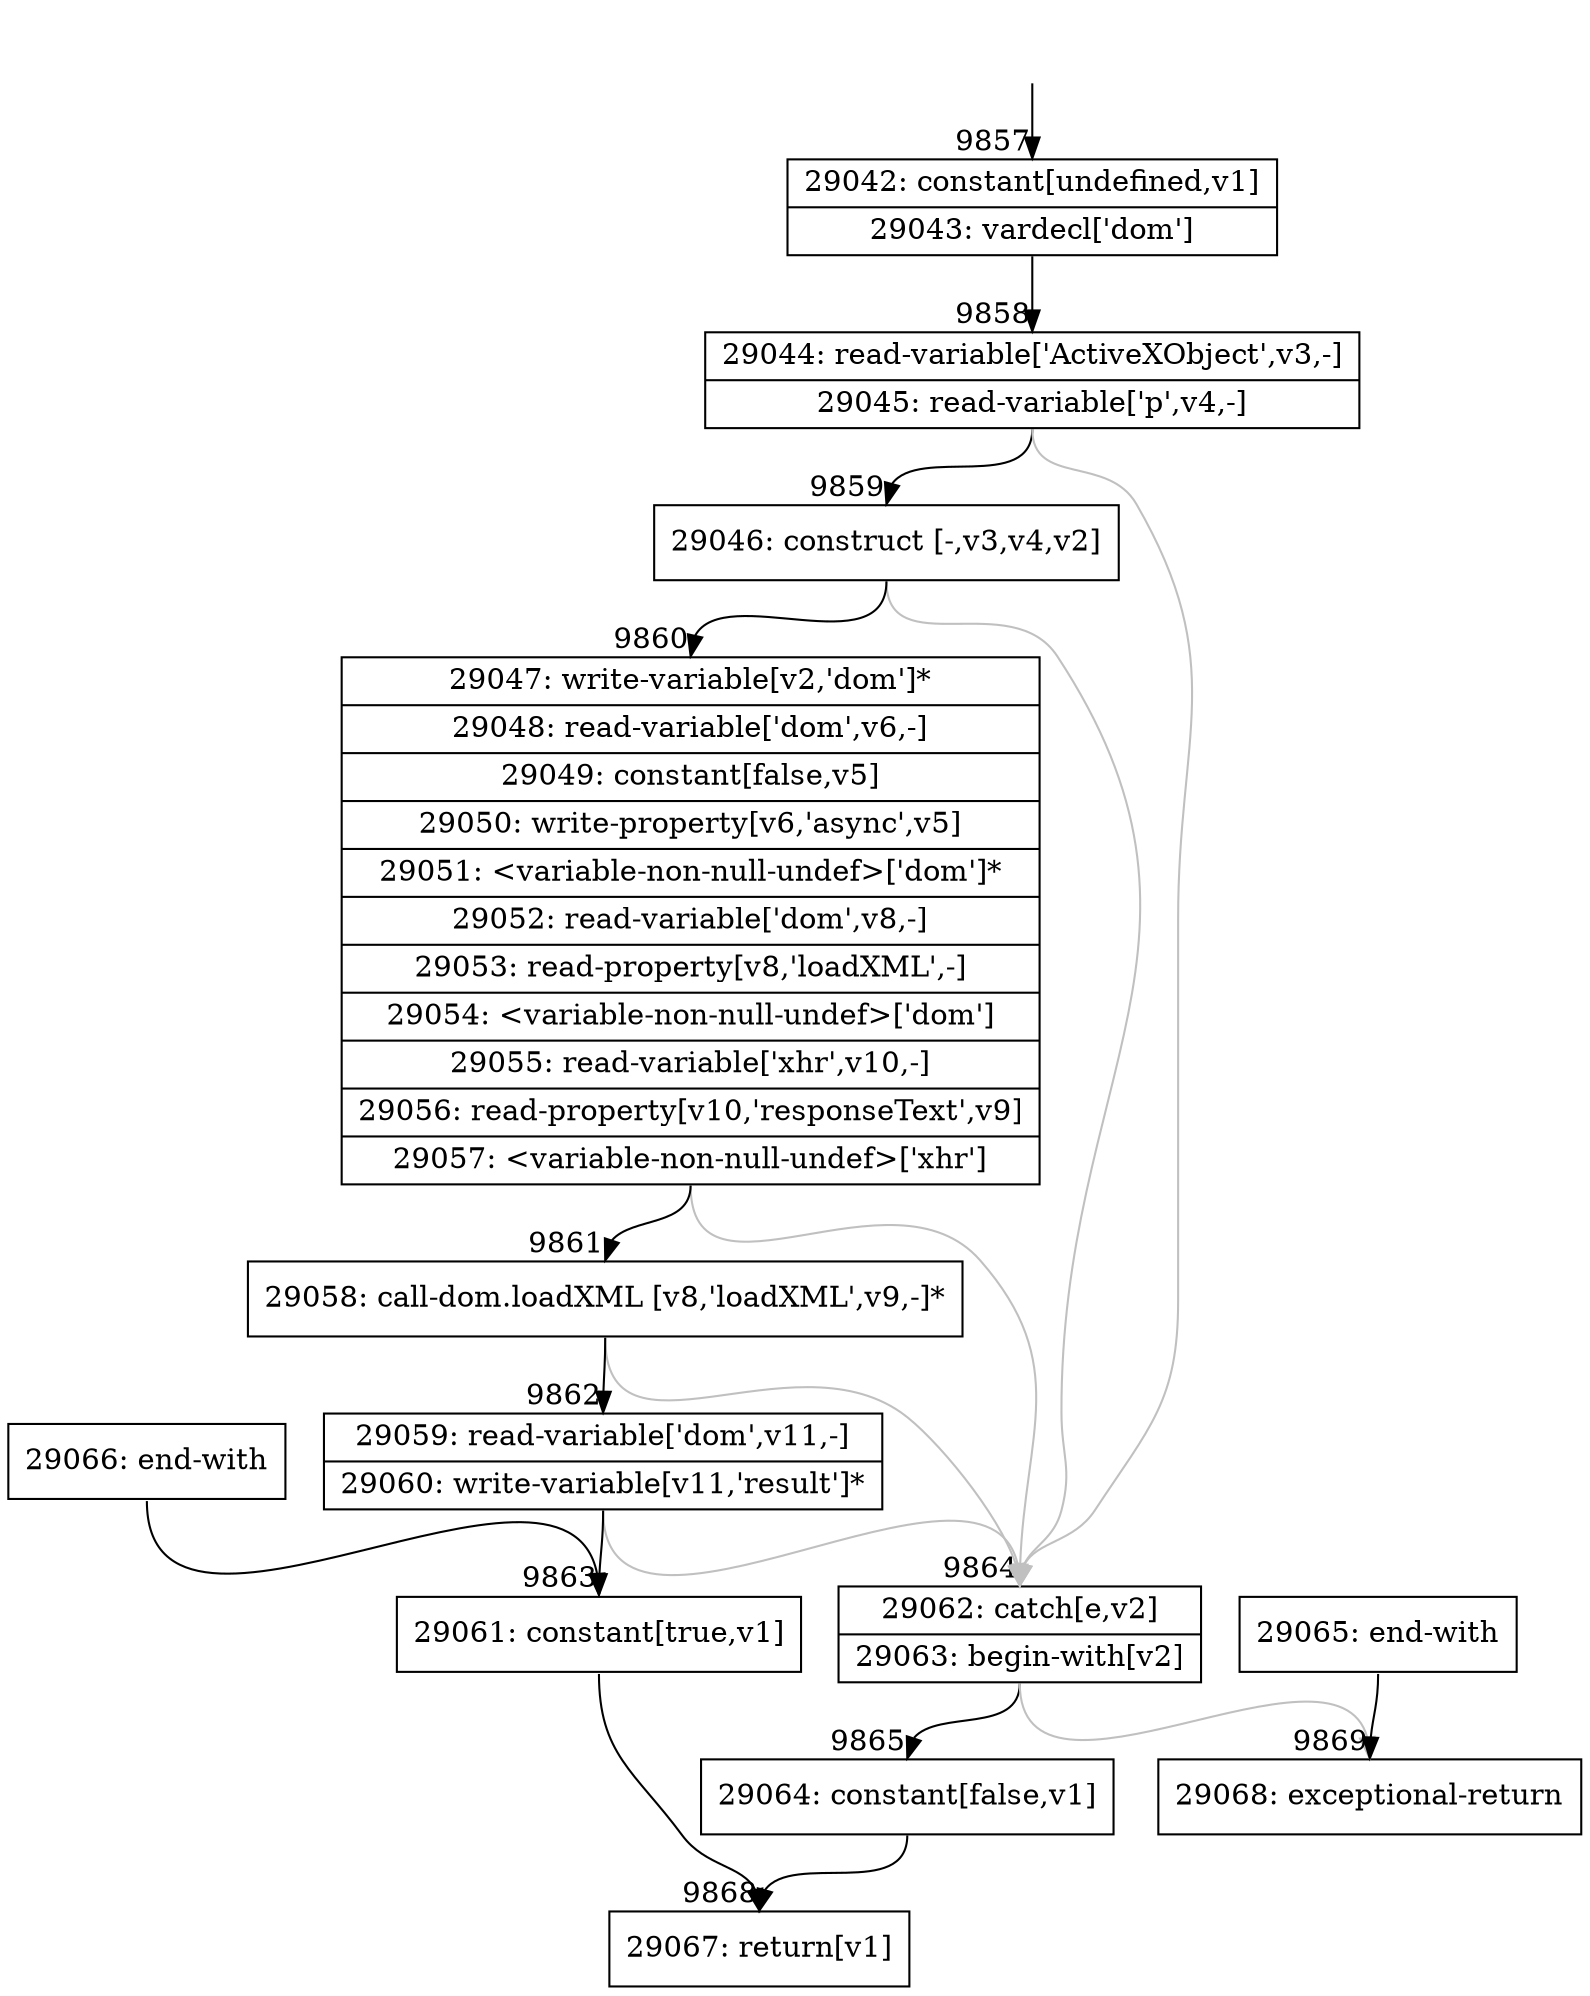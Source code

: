 digraph {
rankdir="TD"
BB_entry698[shape=none,label=""];
BB_entry698 -> BB9857 [tailport=s, headport=n, headlabel="    9857"]
BB9857 [shape=record label="{29042: constant[undefined,v1]|29043: vardecl['dom']}" ] 
BB9857 -> BB9858 [tailport=s, headport=n, headlabel="      9858"]
BB9858 [shape=record label="{29044: read-variable['ActiveXObject',v3,-]|29045: read-variable['p',v4,-]}" ] 
BB9858 -> BB9859 [tailport=s, headport=n, headlabel="      9859"]
BB9858 -> BB9864 [tailport=s, headport=n, color=gray, headlabel="      9864"]
BB9859 [shape=record label="{29046: construct [-,v3,v4,v2]}" ] 
BB9859 -> BB9860 [tailport=s, headport=n, headlabel="      9860"]
BB9859 -> BB9864 [tailport=s, headport=n, color=gray]
BB9860 [shape=record label="{29047: write-variable[v2,'dom']*|29048: read-variable['dom',v6,-]|29049: constant[false,v5]|29050: write-property[v6,'async',v5]|29051: \<variable-non-null-undef\>['dom']*|29052: read-variable['dom',v8,-]|29053: read-property[v8,'loadXML',-]|29054: \<variable-non-null-undef\>['dom']|29055: read-variable['xhr',v10,-]|29056: read-property[v10,'responseText',v9]|29057: \<variable-non-null-undef\>['xhr']}" ] 
BB9860 -> BB9861 [tailport=s, headport=n, headlabel="      9861"]
BB9860 -> BB9864 [tailport=s, headport=n, color=gray]
BB9861 [shape=record label="{29058: call-dom.loadXML [v8,'loadXML',v9,-]*}" ] 
BB9861 -> BB9862 [tailport=s, headport=n, headlabel="      9862"]
BB9861 -> BB9864 [tailport=s, headport=n, color=gray]
BB9862 [shape=record label="{29059: read-variable['dom',v11,-]|29060: write-variable[v11,'result']*}" ] 
BB9862 -> BB9863 [tailport=s, headport=n, headlabel="      9863"]
BB9862 -> BB9864 [tailport=s, headport=n, color=gray]
BB9863 [shape=record label="{29061: constant[true,v1]}" ] 
BB9863 -> BB9868 [tailport=s, headport=n, headlabel="      9868"]
BB9864 [shape=record label="{29062: catch[e,v2]|29063: begin-with[v2]}" ] 
BB9864 -> BB9865 [tailport=s, headport=n, headlabel="      9865"]
BB9864 -> BB9869 [tailport=s, headport=n, color=gray, headlabel="      9869"]
BB9865 [shape=record label="{29064: constant[false,v1]}" ] 
BB9865 -> BB9868 [tailport=s, headport=n]
BB9866 [shape=record label="{29065: end-with}" ] 
BB9866 -> BB9869 [tailport=s, headport=n]
BB9867 [shape=record label="{29066: end-with}" ] 
BB9867 -> BB9863 [tailport=s, headport=n]
BB9868 [shape=record label="{29067: return[v1]}" ] 
BB9869 [shape=record label="{29068: exceptional-return}" ] 
//#$~ 13736
}
